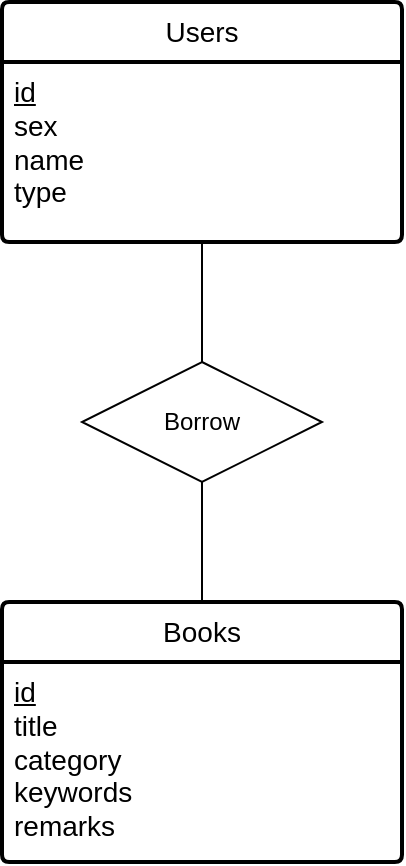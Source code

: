 <mxfile version="25.0.1">
  <diagram name="第 1 页" id="e6M-VB0sTWYDbAhcyruc">
    <mxGraphModel dx="1011" dy="593" grid="1" gridSize="10" guides="1" tooltips="1" connect="1" arrows="1" fold="1" page="1" pageScale="1" pageWidth="827" pageHeight="1169" background="#ffffff" math="0" shadow="0">
      <root>
        <mxCell id="0" />
        <mxCell id="1" parent="0" />
        <mxCell id="42zim9xsgLE1wcnG_F0--1" value="Users" style="swimlane;childLayout=stackLayout;horizontal=1;startSize=30;horizontalStack=0;rounded=1;fontSize=14;fontStyle=0;strokeWidth=2;resizeParent=0;resizeLast=1;shadow=0;dashed=0;align=center;arcSize=4;whiteSpace=wrap;html=1;swimlaneLine=1;" vertex="1" parent="1">
          <mxGeometry x="80" y="120" width="200" height="120" as="geometry">
            <mxRectangle x="80" y="130" width="80" height="30" as="alternateBounds" />
          </mxGeometry>
        </mxCell>
        <mxCell id="42zim9xsgLE1wcnG_F0--2" value="&lt;span style=&quot;font-size: 14px;&quot;&gt;&lt;u&gt;id&lt;/u&gt;&lt;/span&gt;&lt;div&gt;&lt;span style=&quot;font-size: 14px;&quot;&gt;sex&lt;/span&gt;&lt;/div&gt;&lt;div&gt;&lt;span style=&quot;font-size: 14px;&quot;&gt;name&lt;/span&gt;&lt;/div&gt;&lt;div&gt;&lt;span style=&quot;font-size: 14px;&quot;&gt;type&lt;/span&gt;&lt;/div&gt;" style="align=left;strokeColor=none;fillColor=none;spacingLeft=4;fontSize=12;verticalAlign=top;resizable=0;rotatable=0;part=1;html=1;" vertex="1" parent="42zim9xsgLE1wcnG_F0--1">
          <mxGeometry y="30" width="200" height="90" as="geometry" />
        </mxCell>
        <mxCell id="42zim9xsgLE1wcnG_F0--11" style="edgeStyle=orthogonalEdgeStyle;rounded=0;orthogonalLoop=1;jettySize=auto;html=1;exitX=0.5;exitY=1;exitDx=0;exitDy=0;entryX=0.5;entryY=0;entryDx=0;entryDy=0;endArrow=none;endFill=0;" edge="1" parent="1" source="42zim9xsgLE1wcnG_F0--3" target="42zim9xsgLE1wcnG_F0--8">
          <mxGeometry relative="1" as="geometry" />
        </mxCell>
        <mxCell id="42zim9xsgLE1wcnG_F0--3" value="Borrow" style="shape=rhombus;perimeter=rhombusPerimeter;whiteSpace=wrap;html=1;align=center;" vertex="1" parent="1">
          <mxGeometry x="120" y="300" width="120" height="60" as="geometry" />
        </mxCell>
        <mxCell id="42zim9xsgLE1wcnG_F0--4" style="edgeStyle=orthogonalEdgeStyle;rounded=0;orthogonalLoop=1;jettySize=auto;html=1;endArrow=none;endFill=0;" edge="1" parent="1" source="42zim9xsgLE1wcnG_F0--2" target="42zim9xsgLE1wcnG_F0--3">
          <mxGeometry relative="1" as="geometry" />
        </mxCell>
        <mxCell id="42zim9xsgLE1wcnG_F0--8" value="Books" style="swimlane;childLayout=stackLayout;horizontal=1;startSize=30;horizontalStack=0;rounded=1;fontSize=14;fontStyle=0;strokeWidth=2;resizeParent=0;resizeLast=1;shadow=0;dashed=0;align=center;arcSize=4;whiteSpace=wrap;html=1;swimlaneLine=1;" vertex="1" parent="1">
          <mxGeometry x="80" y="420" width="200" height="130" as="geometry" />
        </mxCell>
        <mxCell id="42zim9xsgLE1wcnG_F0--9" value="&lt;span style=&quot;font-size: 14px;&quot;&gt;&lt;u&gt;id&lt;/u&gt;&lt;/span&gt;&lt;div&gt;&lt;span style=&quot;font-size: 14px;&quot;&gt;title&lt;/span&gt;&lt;/div&gt;&lt;div&gt;&lt;span style=&quot;font-size: 14px;&quot;&gt;category&lt;/span&gt;&lt;/div&gt;&lt;div&gt;&lt;span style=&quot;font-size: 14px;&quot;&gt;keywords&lt;/span&gt;&lt;/div&gt;&lt;div&gt;&lt;span style=&quot;font-size: 14px;&quot;&gt;remarks&lt;/span&gt;&lt;/div&gt;" style="align=left;strokeColor=none;fillColor=none;spacingLeft=4;fontSize=12;verticalAlign=top;resizable=0;rotatable=0;part=1;html=1;" vertex="1" parent="42zim9xsgLE1wcnG_F0--8">
          <mxGeometry y="30" width="200" height="100" as="geometry" />
        </mxCell>
      </root>
    </mxGraphModel>
  </diagram>
</mxfile>
